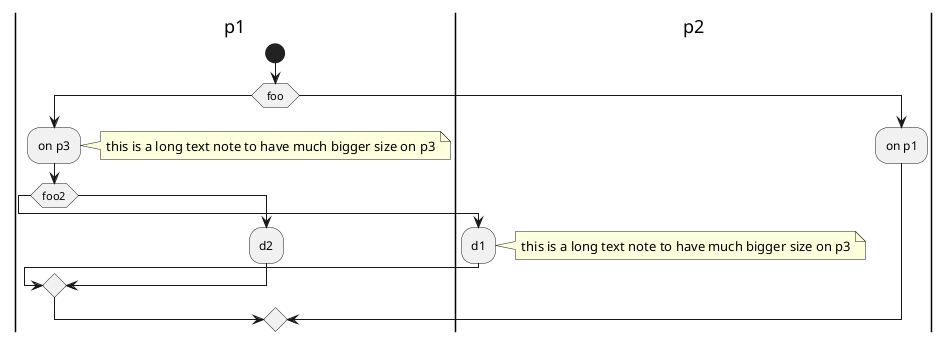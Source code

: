 {
  "sha1": "984q9youtleqn9d7th0e2d65q0iq3g7",
  "insertion": {
    "when": "2024-05-30T20:48:21.630Z",
    "url": "http://forum.plantuml.net/7859/partition-are-compacted-distributed-over-multiple-swinlane",
    "user": "plantuml@gmail.com"
  }
}
@startuml
|p1|
start
if (foo) then
:on p3;
note right
this is a long text note to have much bigger size on p3
end note
if (foo2) then
|p2|
:d1;
note right
this is a long text note to have much bigger size on p3
end note
|p1|
else
:d2;
endif

else
|p2|
:on p1;
|p1|
endif

@enduml
